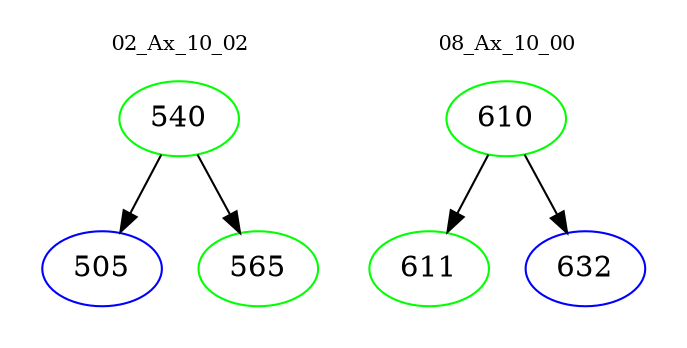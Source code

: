 digraph{
subgraph cluster_0 {
color = white
label = "02_Ax_10_02";
fontsize=10;
T0_540 [label="540", color="green"]
T0_540 -> T0_505 [color="black"]
T0_505 [label="505", color="blue"]
T0_540 -> T0_565 [color="black"]
T0_565 [label="565", color="green"]
}
subgraph cluster_1 {
color = white
label = "08_Ax_10_00";
fontsize=10;
T1_610 [label="610", color="green"]
T1_610 -> T1_611 [color="black"]
T1_611 [label="611", color="green"]
T1_610 -> T1_632 [color="black"]
T1_632 [label="632", color="blue"]
}
}

